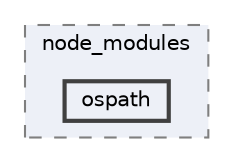 digraph "C:/Users/arisc/OneDrive/Documents/GitHub/FINAL/EcoEats-Project/node_modules/ospath"
{
 // LATEX_PDF_SIZE
  bgcolor="transparent";
  edge [fontname=Helvetica,fontsize=10,labelfontname=Helvetica,labelfontsize=10];
  node [fontname=Helvetica,fontsize=10,shape=box,height=0.2,width=0.4];
  compound=true
  subgraph clusterdir_5091f2b68170d33f954320199e2fed0a {
    graph [ bgcolor="#edf0f7", pencolor="grey50", label="node_modules", fontname=Helvetica,fontsize=10 style="filled,dashed", URL="dir_5091f2b68170d33f954320199e2fed0a.html",tooltip=""]
  dir_015175548444b0ee8a6156f96bb6eec9 [label="ospath", fillcolor="#edf0f7", color="grey25", style="filled,bold", URL="dir_015175548444b0ee8a6156f96bb6eec9.html",tooltip=""];
  }
}
